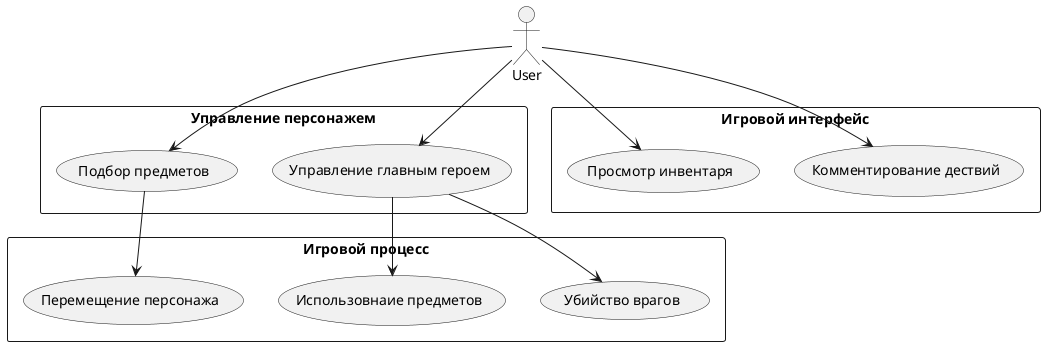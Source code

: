 @startuml
skinparam packageStyle rectangle
:User: as U
rectangle "Управление персонажем" {
  usecase "Управление главным героем" as U1
  usecase "Подбор предметов" as U2
}

rectangle "Игровой процесс" {
  usecase "Использовнаие предметов" as U3
  usecase "Перемещение персонажа" as U6
  usecase "Убийство врагов" as U4
}

rectangle "Игровой интерфейс" {
  usecase "Комментирование дествий" as U5
  usecase "Просмотр инвентаря" as U7
}

U --> U1
U1 --> U3
U1 --> U4
U2 --> U6
U --> U5
U --> U2
U --> U7
@enduml
